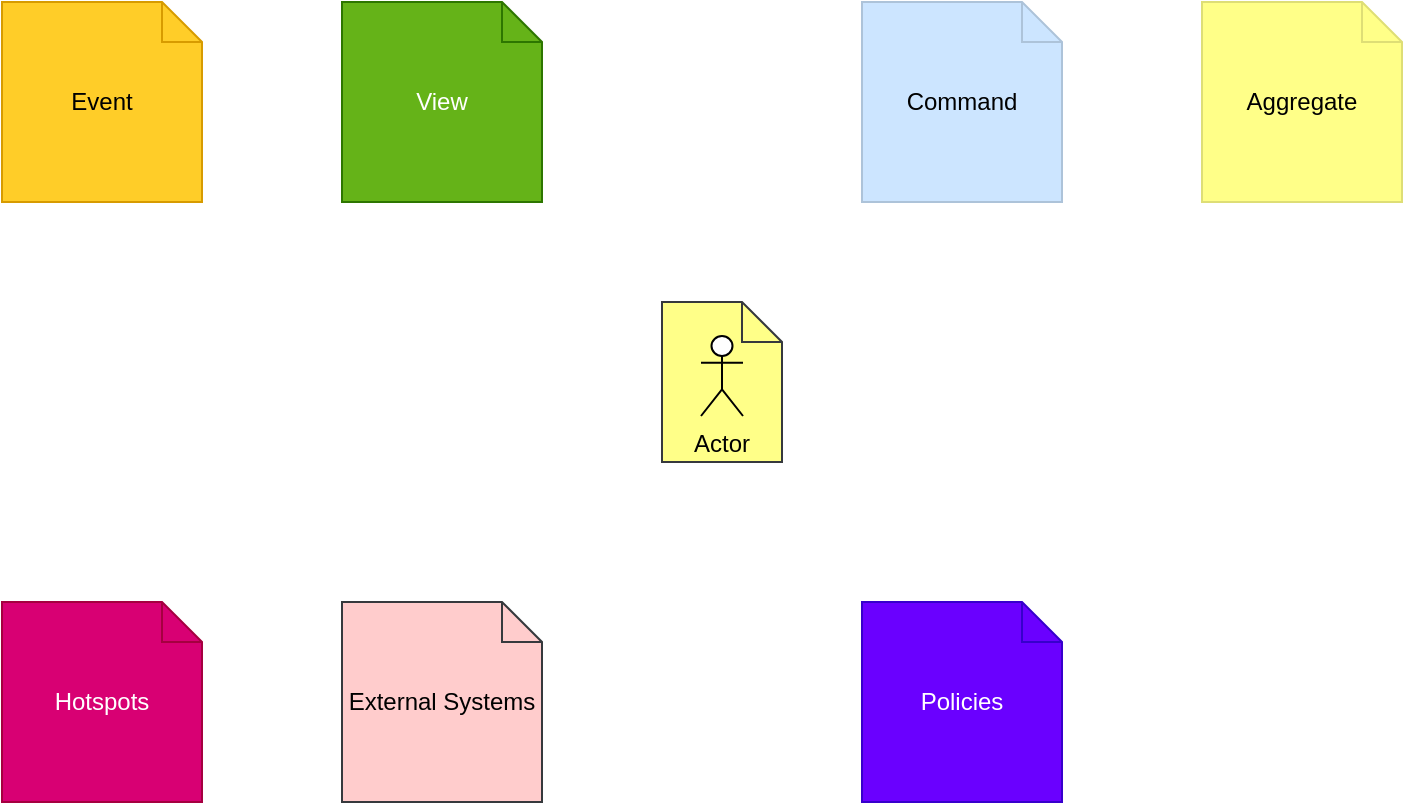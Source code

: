 <mxfile version="13.6.2" type="device" pages="3"><diagram id="IZoI9i9CYvUdw6ZRjMa_" name="EventStromingTemplate"><mxGraphModel dx="1038" dy="607" grid="1" gridSize="10" guides="1" tooltips="1" connect="1" arrows="1" fold="1" page="1" pageScale="1" pageWidth="850" pageHeight="1100" math="0" shadow="0"><root><mxCell id="5JHLg-qV1rQhRQbNWc27-0"/><mxCell id="5JHLg-qV1rQhRQbNWc27-1" parent="5JHLg-qV1rQhRQbNWc27-0"/><mxCell id="uE7JxZKKp2PEaB72_qG_-0" value="Event" style="shape=note;size=20;whiteSpace=wrap;html=1;fillColor=#ffcd28;strokeColor=#d79b00;" vertex="1" parent="5JHLg-qV1rQhRQbNWc27-1"><mxGeometry x="50" y="60" width="100" height="100" as="geometry"/></mxCell><mxCell id="2EsrOw815dLGDsroviwQ-0" value="View" style="shape=note;size=20;whiteSpace=wrap;html=1;strokeColor=#2D7600;fontColor=#ffffff;fillColor=#65B318;" vertex="1" parent="5JHLg-qV1rQhRQbNWc27-1"><mxGeometry x="220" y="60" width="100" height="100" as="geometry"/></mxCell><mxCell id="2EsrOw815dLGDsroviwQ-4" value="" style="group" vertex="1" connectable="0" parent="5JHLg-qV1rQhRQbNWc27-1"><mxGeometry x="380" y="210" width="60" height="80" as="geometry"/></mxCell><mxCell id="2EsrOw815dLGDsroviwQ-2" value="Actor" style="shape=note;size=20;whiteSpace=wrap;html=1;fillColor=#ffff88;strokeColor=#36393d;verticalAlign=bottom;" vertex="1" parent="2EsrOw815dLGDsroviwQ-4"><mxGeometry width="60" height="80" as="geometry"/></mxCell><mxCell id="2EsrOw815dLGDsroviwQ-3" value="" style="shape=umlActor;verticalLabelPosition=bottom;verticalAlign=top;html=1;" vertex="1" parent="2EsrOw815dLGDsroviwQ-4"><mxGeometry x="19.5" y="17" width="21" height="40" as="geometry"/></mxCell><mxCell id="2EsrOw815dLGDsroviwQ-5" value="Command" style="shape=note;size=20;whiteSpace=wrap;html=1;fillColor=#cce5ff;strokeColor=#ADC3D9;" vertex="1" parent="5JHLg-qV1rQhRQbNWc27-1"><mxGeometry x="480" y="60" width="100" height="100" as="geometry"/></mxCell><mxCell id="2EsrOw815dLGDsroviwQ-6" value="Aggregate" style="shape=note;size=20;whiteSpace=wrap;html=1;fillColor=#ffff88;strokeColor=#DEDE76;" vertex="1" parent="5JHLg-qV1rQhRQbNWc27-1"><mxGeometry x="650" y="60" width="100" height="100" as="geometry"/></mxCell><mxCell id="2EsrOw815dLGDsroviwQ-9" value="Hotspots" style="shape=note;size=20;whiteSpace=wrap;html=1;fillColor=#d80073;strokeColor=#A50040;fontColor=#ffffff;" vertex="1" parent="5JHLg-qV1rQhRQbNWc27-1"><mxGeometry x="50" y="360" width="100" height="100" as="geometry"/></mxCell><mxCell id="2EsrOw815dLGDsroviwQ-10" value="External Systems" style="shape=note;size=20;whiteSpace=wrap;html=1;fillColor=#ffcccc;strokeColor=#36393d;" vertex="1" parent="5JHLg-qV1rQhRQbNWc27-1"><mxGeometry x="220" y="360" width="100" height="100" as="geometry"/></mxCell><mxCell id="2EsrOw815dLGDsroviwQ-11" value="Policies" style="shape=note;size=20;whiteSpace=wrap;html=1;fillColor=#6a00ff;strokeColor=#3700CC;fontColor=#ffffff;" vertex="1" parent="5JHLg-qV1rQhRQbNWc27-1"><mxGeometry x="480" y="360" width="100" height="100" as="geometry"/></mxCell></root></mxGraphModel></diagram><diagram id="eK_7c3xUphr8qKpT9D23" name="IdentityAccess-BigPictureEventStorming"><mxGraphModel dx="1038" dy="607" grid="1" gridSize="10" guides="1" tooltips="1" connect="1" arrows="1" fold="1" page="1" pageScale="1" pageWidth="850" pageHeight="1100" math="0" shadow="0"><root><mxCell id="FxT7KINHo3iBTw3dhVJ--0"/><mxCell id="FxT7KINHo3iBTw3dhVJ--1" parent="FxT7KINHo3iBTw3dhVJ--0"/><mxCell id="X1fd6XHo4mg8r9-g6WNm-3" value="User Registered" style="shape=note;size=20;whiteSpace=wrap;html=1;fillColor=#ffcd28;strokeColor=#d79b00;gradientColor=#ffa500;" vertex="1" parent="FxT7KINHo3iBTw3dhVJ--1"><mxGeometry x="20" y="210" width="100" height="100" as="geometry"/></mxCell><mxCell id="X1fd6XHo4mg8r9-g6WNm-4" value="User Verification Email Sent" style="shape=note;size=20;whiteSpace=wrap;html=1;fillColor=#ffcd28;strokeColor=#d79b00;gradientColor=#ffa500;" vertex="1" parent="FxT7KINHo3iBTw3dhVJ--1"><mxGeometry x="170" y="210" width="100" height="100" as="geometry"/></mxCell><mxCell id="X1fd6XHo4mg8r9-g6WNm-5" value="User Verification Link Clicked" style="shape=note;size=20;whiteSpace=wrap;html=1;fillColor=#ffcd28;strokeColor=#d79b00;gradientColor=#ffa500;" vertex="1" parent="FxT7KINHo3iBTw3dhVJ--1"><mxGeometry x="325" y="210" width="100" height="100" as="geometry"/></mxCell><mxCell id="X1fd6XHo4mg8r9-g6WNm-6" value="User Verified" style="shape=note;size=20;whiteSpace=wrap;html=1;fillColor=#ffcd28;strokeColor=#d79b00;gradientColor=#ffa500;" vertex="1" parent="FxT7KINHo3iBTw3dhVJ--1"><mxGeometry x="490" y="210" width="100" height="100" as="geometry"/></mxCell><mxCell id="X1fd6XHo4mg8r9-g6WNm-7" value="User Logged-In" style="shape=note;size=20;whiteSpace=wrap;html=1;fillColor=#ffcd28;strokeColor=#d79b00;gradientColor=#ffa500;" vertex="1" parent="FxT7KINHo3iBTw3dhVJ--1"><mxGeometry x="660" y="210" width="100" height="100" as="geometry"/></mxCell><mxCell id="X1fd6XHo4mg8r9-g6WNm-8" value="User Logged-Out" style="shape=note;size=20;whiteSpace=wrap;html=1;fillColor=#ffcd28;strokeColor=#d79b00;gradientColor=#ffa500;" vertex="1" parent="FxT7KINHo3iBTw3dhVJ--1"><mxGeometry x="1380" y="210" width="100" height="100" as="geometry"/></mxCell><mxCell id="GkEFzX2W5HmcRZpMrnQu-0" value="User Profile Updated" style="shape=note;size=20;whiteSpace=wrap;html=1;fillColor=#ffcd28;strokeColor=#d79b00;gradientColor=#ffa500;" vertex="1" parent="FxT7KINHo3iBTw3dhVJ--1"><mxGeometry x="840" y="210" width="100" height="100" as="geometry"/></mxCell><mxCell id="GkEFzX2W5HmcRZpMrnQu-1" value="User Settings Updated" style="shape=note;size=20;whiteSpace=wrap;html=1;fillColor=#ffcd28;strokeColor=#d79b00;gradientColor=#ffa500;" vertex="1" parent="FxT7KINHo3iBTw3dhVJ--1"><mxGeometry x="1020" y="210" width="100" height="100" as="geometry"/></mxCell><mxCell id="GkEFzX2W5HmcRZpMrnQu-2" value="User Deactivated" style="shape=note;size=20;whiteSpace=wrap;html=1;fillColor=#ffcd28;strokeColor=#d79b00;gradientColor=#ffa500;" vertex="1" parent="FxT7KINHo3iBTw3dhVJ--1"><mxGeometry x="1200" y="210" width="100" height="100" as="geometry"/></mxCell><mxCell id="GkEFzX2W5HmcRZpMrnQu-3" value="Forgot Password Requested" style="shape=note;size=20;whiteSpace=wrap;html=1;fillColor=#ffcd28;strokeColor=#d79b00;gradientColor=#ffa500;" vertex="1" parent="FxT7KINHo3iBTw3dhVJ--1"><mxGeometry x="1560" y="210" width="100" height="100" as="geometry"/></mxCell><mxCell id="GkEFzX2W5HmcRZpMrnQu-4" value="Forgot Password Email Sent With Link" style="shape=note;size=20;whiteSpace=wrap;html=1;fillColor=#ffcd28;strokeColor=#d79b00;gradientColor=#ffa500;" vertex="1" parent="FxT7KINHo3iBTw3dhVJ--1"><mxGeometry x="1740" y="210" width="100" height="100" as="geometry"/></mxCell><mxCell id="GkEFzX2W5HmcRZpMrnQu-5" value="Password Reset" style="shape=note;size=20;whiteSpace=wrap;html=1;fillColor=#ffcd28;strokeColor=#d79b00;gradientColor=#ffa500;" vertex="1" parent="FxT7KINHo3iBTw3dhVJ--1"><mxGeometry x="2090" y="210" width="100" height="100" as="geometry"/></mxCell><mxCell id="GkEFzX2W5HmcRZpMrnQu-6" value="Forgot Password Link Clicked" style="shape=note;size=20;whiteSpace=wrap;html=1;fillColor=#ffcd28;strokeColor=#d79b00;gradientColor=#ffa500;" vertex="1" parent="FxT7KINHo3iBTw3dhVJ--1"><mxGeometry x="1910" y="210" width="100" height="100" as="geometry"/></mxCell></root></mxGraphModel></diagram><diagram name="IdentityAccess-DesignLevelEventStorming" id="cN1rvFtP3PxEKOyPQS3R"><mxGraphModel dx="1038" dy="607" grid="1" gridSize="10" guides="1" tooltips="1" connect="1" arrows="1" fold="1" page="1" pageScale="1" pageWidth="850" pageHeight="1100" math="0" shadow="0"><root><mxCell id="qDAZTds5ghtV44Vqo-zr-0"/><mxCell id="qDAZTds5ghtV44Vqo-zr-1" parent="qDAZTds5ghtV44Vqo-zr-0"/><mxCell id="qDAZTds5ghtV44Vqo-zr-2" value="User Registered" style="shape=note;size=20;whiteSpace=wrap;html=1;fillColor=#ffcd28;strokeColor=#d79b00;gradientColor=#ffa500;" vertex="1" parent="qDAZTds5ghtV44Vqo-zr-1"><mxGeometry x="20" y="210" width="100" height="100" as="geometry"/></mxCell><mxCell id="qDAZTds5ghtV44Vqo-zr-3" value="User Verification Email Sent" style="shape=note;size=20;whiteSpace=wrap;html=1;fillColor=#ffcd28;strokeColor=#d79b00;gradientColor=#ffa500;" vertex="1" parent="qDAZTds5ghtV44Vqo-zr-1"><mxGeometry x="170" y="210" width="100" height="100" as="geometry"/></mxCell><mxCell id="qDAZTds5ghtV44Vqo-zr-4" value="User Verification Link Clicked" style="shape=note;size=20;whiteSpace=wrap;html=1;fillColor=#ffcd28;strokeColor=#d79b00;gradientColor=#ffa500;" vertex="1" parent="qDAZTds5ghtV44Vqo-zr-1"><mxGeometry x="325" y="210" width="100" height="100" as="geometry"/></mxCell><mxCell id="qDAZTds5ghtV44Vqo-zr-5" value="User Verified" style="shape=note;size=20;whiteSpace=wrap;html=1;fillColor=#ffcd28;strokeColor=#d79b00;gradientColor=#ffa500;" vertex="1" parent="qDAZTds5ghtV44Vqo-zr-1"><mxGeometry x="490" y="210" width="100" height="100" as="geometry"/></mxCell><mxCell id="qDAZTds5ghtV44Vqo-zr-6" value="User Logged-In" style="shape=note;size=20;whiteSpace=wrap;html=1;fillColor=#ffcd28;strokeColor=#d79b00;gradientColor=#ffa500;" vertex="1" parent="qDAZTds5ghtV44Vqo-zr-1"><mxGeometry x="660" y="210" width="100" height="100" as="geometry"/></mxCell><mxCell id="qDAZTds5ghtV44Vqo-zr-7" value="User Logged-Out" style="shape=note;size=20;whiteSpace=wrap;html=1;fillColor=#ffcd28;strokeColor=#d79b00;gradientColor=#ffa500;" vertex="1" parent="qDAZTds5ghtV44Vqo-zr-1"><mxGeometry x="1380" y="210" width="100" height="100" as="geometry"/></mxCell><mxCell id="qDAZTds5ghtV44Vqo-zr-8" value="User Profile Updated" style="shape=note;size=20;whiteSpace=wrap;html=1;fillColor=#ffcd28;strokeColor=#d79b00;gradientColor=#ffa500;" vertex="1" parent="qDAZTds5ghtV44Vqo-zr-1"><mxGeometry x="840" y="210" width="100" height="100" as="geometry"/></mxCell><mxCell id="qDAZTds5ghtV44Vqo-zr-9" value="User Settings Updated" style="shape=note;size=20;whiteSpace=wrap;html=1;fillColor=#ffcd28;strokeColor=#d79b00;gradientColor=#ffa500;" vertex="1" parent="qDAZTds5ghtV44Vqo-zr-1"><mxGeometry x="1020" y="210" width="100" height="100" as="geometry"/></mxCell><mxCell id="qDAZTds5ghtV44Vqo-zr-10" value="User Deactivated" style="shape=note;size=20;whiteSpace=wrap;html=1;fillColor=#ffcd28;strokeColor=#d79b00;gradientColor=#ffa500;" vertex="1" parent="qDAZTds5ghtV44Vqo-zr-1"><mxGeometry x="1200" y="210" width="100" height="100" as="geometry"/></mxCell><mxCell id="qDAZTds5ghtV44Vqo-zr-11" value="Forgot Password Requested" style="shape=note;size=20;whiteSpace=wrap;html=1;fillColor=#ffcd28;strokeColor=#d79b00;gradientColor=#ffa500;" vertex="1" parent="qDAZTds5ghtV44Vqo-zr-1"><mxGeometry x="1560" y="210" width="100" height="100" as="geometry"/></mxCell><mxCell id="qDAZTds5ghtV44Vqo-zr-12" value="Forgot Password Email Sent With Link" style="shape=note;size=20;whiteSpace=wrap;html=1;fillColor=#ffcd28;strokeColor=#d79b00;gradientColor=#ffa500;" vertex="1" parent="qDAZTds5ghtV44Vqo-zr-1"><mxGeometry x="1740" y="210" width="100" height="100" as="geometry"/></mxCell><mxCell id="qDAZTds5ghtV44Vqo-zr-13" value="Password Reset" style="shape=note;size=20;whiteSpace=wrap;html=1;fillColor=#ffcd28;strokeColor=#d79b00;gradientColor=#ffa500;" vertex="1" parent="qDAZTds5ghtV44Vqo-zr-1"><mxGeometry x="2090" y="210" width="100" height="100" as="geometry"/></mxCell><mxCell id="qDAZTds5ghtV44Vqo-zr-14" value="Forgot Password Link Clicked" style="shape=note;size=20;whiteSpace=wrap;html=1;fillColor=#ffcd28;strokeColor=#d79b00;gradientColor=#ffa500;" vertex="1" parent="qDAZTds5ghtV44Vqo-zr-1"><mxGeometry x="1910" y="210" width="100" height="100" as="geometry"/></mxCell></root></mxGraphModel></diagram></mxfile>